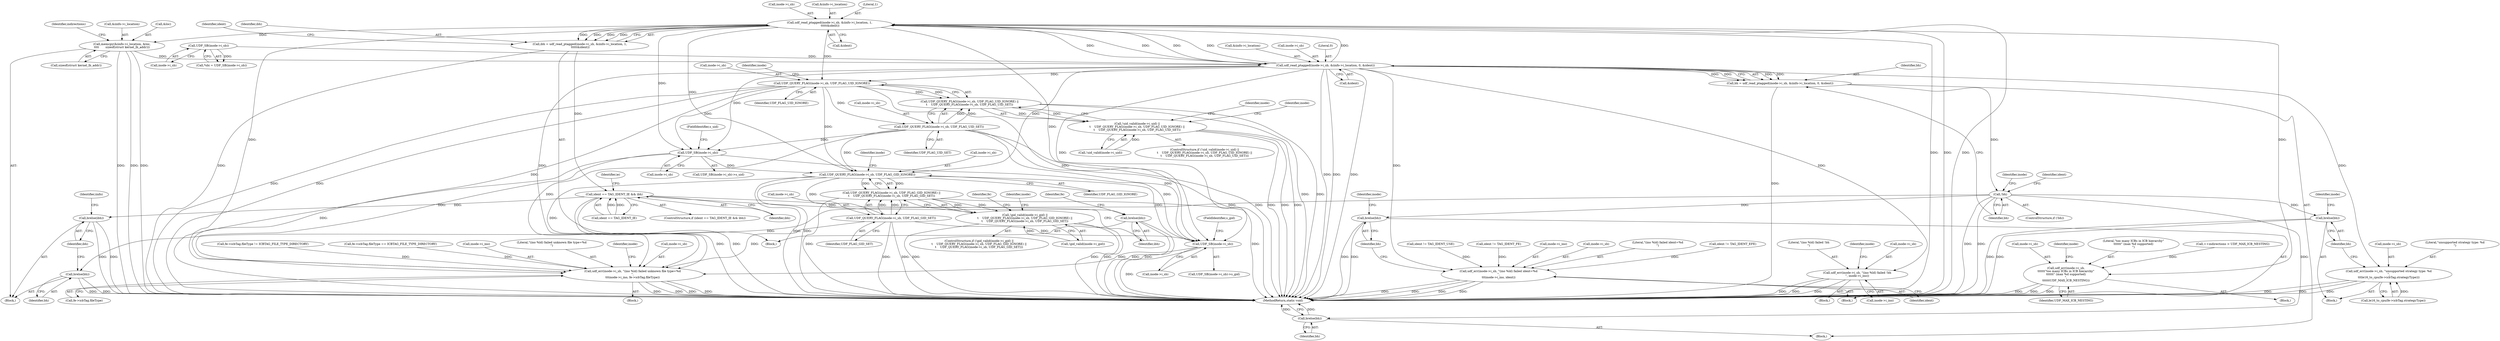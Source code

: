digraph "0_linux_c03aa9f6e1f938618e6db2e23afef0574efeeb65@API" {
"1000213" [label="(Call,udf_read_ptagged(inode->i_sb, &iinfo->i_location, 1,\n \t\t\t\t\t&ident))"];
"1000133" [label="(Call,udf_read_ptagged(inode->i_sb, &iinfo->i_location, 0, &ident))"];
"1000213" [label="(Call,udf_read_ptagged(inode->i_sb, &iinfo->i_location, 1,\n \t\t\t\t\t&ident))"];
"1000121" [label="(Call,UDF_SB(inode->i_sb))"];
"1000259" [label="(Call,memcpy(&iinfo->i_location, &loc,\n\t\t\t\t       sizeof(struct kernel_lb_addr)))"];
"1000131" [label="(Call,bh = udf_read_ptagged(inode->i_sb, &iinfo->i_location, 0, &ident))"];
"1000145" [label="(Call,!bh)"];
"1000181" [label="(Call,brelse(bh))"];
"1000255" [label="(Call,brelse(bh))"];
"1000308" [label="(Call,brelse(bh))"];
"1001143" [label="(Call,brelse(bh))"];
"1000148" [label="(Call,udf_err(inode->i_sb, \"(ino %ld) failed !bh\n\", inode->i_ino))"];
"1000172" [label="(Call,udf_err(inode->i_sb, \"(ino %ld) failed ident=%d\n\",\n\t\t\tinode->i_ino, ident))"];
"1000211" [label="(Call,ibh = udf_read_ptagged(inode->i_sb, &iinfo->i_location, 1,\n \t\t\t\t\t&ident))"];
"1000225" [label="(Call,ident == TAG_IDENT_IE && ibh)"];
"1000257" [label="(Call,brelse(ibh))"];
"1000284" [label="(Call,brelse(ibh))"];
"1000274" [label="(Call,udf_err(inode->i_sb,\n\t\t\t\t\t\t\"too many ICBs in ICB hierarchy\"\n\t\t\t\t\t\t\" (max %d supported)\n\",\n\t\t\t\t\t\tUDF_MAX_ICB_NESTING))"];
"1000574" [label="(Call,UDF_QUERY_FLAG(inode->i_sb, UDF_FLAG_UID_IGNORE))"];
"1000573" [label="(Call,UDF_QUERY_FLAG(inode->i_sb, UDF_FLAG_UID_IGNORE) ||\n\t    UDF_QUERY_FLAG(inode->i_sb, UDF_FLAG_UID_SET))"];
"1000567" [label="(Call,!uid_valid(inode->i_uid) ||\n\t    UDF_QUERY_FLAG(inode->i_sb, UDF_FLAG_UID_IGNORE) ||\n\t    UDF_QUERY_FLAG(inode->i_sb, UDF_FLAG_UID_SET))"];
"1000579" [label="(Call,UDF_QUERY_FLAG(inode->i_sb, UDF_FLAG_UID_SET))"];
"1000589" [label="(Call,UDF_SB(inode->i_sb))"];
"1000608" [label="(Call,UDF_QUERY_FLAG(inode->i_sb, UDF_FLAG_GID_IGNORE))"];
"1000607" [label="(Call,UDF_QUERY_FLAG(inode->i_sb, UDF_FLAG_GID_IGNORE) ||\n\t    UDF_QUERY_FLAG(inode->i_sb, UDF_FLAG_GID_SET))"];
"1000601" [label="(Call,!gid_valid(inode->i_gid) ||\n\t    UDF_QUERY_FLAG(inode->i_sb, UDF_FLAG_GID_IGNORE) ||\n\t    UDF_QUERY_FLAG(inode->i_sb, UDF_FLAG_GID_SET))"];
"1000613" [label="(Call,UDF_QUERY_FLAG(inode->i_sb, UDF_FLAG_GID_SET))"];
"1000623" [label="(Call,UDF_SB(inode->i_sb))"];
"1001087" [label="(Call,udf_err(inode->i_sb, \"(ino %ld) failed unknown file type=%d\n\",\n\t\t\tinode->i_ino, fe->icbTag.fileType))"];
"1000297" [label="(Call,udf_err(inode->i_sb, \"unsupported strategy type: %d\n\",\n\t\t\tle16_to_cpu(fe->icbTag.strategyType)))"];
"1000586" [label="(Identifier,inode)"];
"1000264" [label="(Call,&loc)"];
"1000211" [label="(Call,ibh = udf_read_ptagged(inode->i_sb, &iinfo->i_location, 1,\n \t\t\t\t\t&ident))"];
"1000119" [label="(Call,*sbi = UDF_SB(inode->i_sb))"];
"1000581" [label="(Identifier,inode)"];
"1000609" [label="(Call,inode->i_sb)"];
"1001088" [label="(Call,inode->i_sb)"];
"1000298" [label="(Call,inode->i_sb)"];
"1000608" [label="(Call,UDF_QUERY_FLAG(inode->i_sb, UDF_FLAG_GID_IGNORE))"];
"1000105" [label="(Block,)"];
"1000615" [label="(Identifier,inode)"];
"1000630" [label="(Call,fe->icbTag.fileType != ICBTAG_FILE_TYPE_DIRECTORY)"];
"1000132" [label="(Identifier,bh)"];
"1000224" [label="(ControlStructure,if (ident == TAG_IDENT_IE && ibh))"];
"1000578" [label="(Identifier,UDF_FLAG_UID_IGNORE)"];
"1000134" [label="(Call,inode->i_sb)"];
"1000309" [label="(Identifier,bh)"];
"1000296" [label="(Block,)"];
"1000588" [label="(Call,UDF_SB(inode->i_sb)->s_uid)"];
"1000627" [label="(FieldIdentifier,s_gid)"];
"1000302" [label="(Call,le16_to_cpu(fe->icbTag.strategyType))"];
"1000284" [label="(Call,brelse(ibh))"];
"1000607" [label="(Call,UDF_QUERY_FLAG(inode->i_sb, UDF_FLAG_GID_IGNORE) ||\n\t    UDF_QUERY_FLAG(inode->i_sb, UDF_FLAG_GID_SET))"];
"1000209" [label="(Block,)"];
"1000575" [label="(Call,inode->i_sb)"];
"1000612" [label="(Identifier,UDF_FLAG_GID_IGNORE)"];
"1000177" [label="(Call,inode->i_ino)"];
"1000225" [label="(Call,ident == TAG_IDENT_IE && ibh)"];
"1000285" [label="(Identifier,ibh)"];
"1000652" [label="(Call,fe->icbTag.fileType == ICBTAG_FILE_TYPE_DIRECTORY)"];
"1000257" [label="(Call,brelse(ibh))"];
"1001087" [label="(Call,udf_err(inode->i_sb, \"(ino %ld) failed unknown file type=%d\n\",\n\t\t\tinode->i_ino, fe->icbTag.fileType))"];
"1000590" [label="(Call,inode->i_sb)"];
"1000148" [label="(Call,udf_err(inode->i_sb, \"(ino %ld) failed !bh\n\", inode->i_ino))"];
"1000614" [label="(Call,inode->i_sb)"];
"1000567" [label="(Call,!uid_valid(inode->i_uid) ||\n\t    UDF_QUERY_FLAG(inode->i_sb, UDF_FLAG_UID_IGNORE) ||\n\t    UDF_QUERY_FLAG(inode->i_sb, UDF_FLAG_UID_SET))"];
"1000601" [label="(Call,!gid_valid(inode->i_gid) ||\n\t    UDF_QUERY_FLAG(inode->i_sb, UDF_FLAG_GID_IGNORE) ||\n\t    UDF_QUERY_FLAG(inode->i_sb, UDF_FLAG_GID_SET))"];
"1000623" [label="(Call,UDF_SB(inode->i_sb))"];
"1000633" [label="(Identifier,fe)"];
"1000142" [label="(Call,&ident)"];
"1000269" [label="(Call,++indirections > UDF_MAX_ICB_NESTING)"];
"1000297" [label="(Call,udf_err(inode->i_sb, \"unsupported strategy type: %d\n\",\n\t\t\tle16_to_cpu(fe->icbTag.strategyType)))"];
"1000149" [label="(Call,inode->i_sb)"];
"1001092" [label="(Call,inode->i_ino)"];
"1000311" [label="(Identifier,inode)"];
"1000317" [label="(Identifier,fe)"];
"1000212" [label="(Identifier,ibh)"];
"1000172" [label="(Call,udf_err(inode->i_sb, \"(ino %ld) failed ident=%d\n\",\n\t\t\tinode->i_ino, ident))"];
"1000589" [label="(Call,UDF_SB(inode->i_sb))"];
"1000568" [label="(Call,!uid_valid(inode->i_uid))"];
"1000173" [label="(Call,inode->i_sb)"];
"1000226" [label="(Call,ident == TAG_IDENT_IE)"];
"1000176" [label="(Literal,\"(ino %ld) failed ident=%d\n\")"];
"1000301" [label="(Literal,\"unsupported strategy type: %d\n\")"];
"1000133" [label="(Call,udf_read_ptagged(inode->i_sb, &iinfo->i_location, 0, &ident))"];
"1000184" [label="(Identifier,inode)"];
"1000275" [label="(Call,inode->i_sb)"];
"1000259" [label="(Call,memcpy(&iinfo->i_location, &loc,\n\t\t\t\t       sizeof(struct kernel_lb_addr)))"];
"1000121" [label="(Call,UDF_SB(inode->i_sb))"];
"1001095" [label="(Call,fe->icbTag.fileType)"];
"1001091" [label="(Literal,\"(ino %ld) failed unknown file type=%d\n\")"];
"1000214" [label="(Call,inode->i_sb)"];
"1000217" [label="(Call,&iinfo->i_location)"];
"1000255" [label="(Call,brelse(bh))"];
"1000274" [label="(Call,udf_err(inode->i_sb,\n\t\t\t\t\t\t\"too many ICBs in ICB hierarchy\"\n\t\t\t\t\t\t\" (max %d supported)\n\",\n\t\t\t\t\t\tUDF_MAX_ICB_NESTING))"];
"1000271" [label="(Identifier,indirections)"];
"1001101" [label="(Identifier,inode)"];
"1001143" [label="(Call,brelse(bh))"];
"1000254" [label="(Block,)"];
"1000165" [label="(Call,ident != TAG_IDENT_EFE)"];
"1000580" [label="(Call,inode->i_sb)"];
"1000162" [label="(Identifier,ident)"];
"1000266" [label="(Call,sizeof(struct kernel_lb_addr))"];
"1000273" [label="(Block,)"];
"1000281" [label="(Identifier,inode)"];
"1000171" [label="(Block,)"];
"1000122" [label="(Call,inode->i_sb)"];
"1000144" [label="(ControlStructure,if (!bh))"];
"1000260" [label="(Call,&iinfo->i_location)"];
"1000147" [label="(Block,)"];
"1000141" [label="(Literal,0)"];
"1000595" [label="(Identifier,inode)"];
"1000617" [label="(Identifier,UDF_FLAG_GID_SET)"];
"1000150" [label="(Identifier,inode)"];
"1000308" [label="(Call,brelse(bh))"];
"1000168" [label="(Call,ident != TAG_IDENT_USE)"];
"1000222" [label="(Call,&ident)"];
"1000227" [label="(Identifier,ident)"];
"1000152" [label="(Literal,\"(ino %ld) failed !bh\n\")"];
"1000137" [label="(Call,&iinfo->i_location)"];
"1000153" [label="(Call,inode->i_ino)"];
"1000221" [label="(Literal,1)"];
"1000622" [label="(Call,UDF_SB(inode->i_sb)->s_gid)"];
"1000145" [label="(Call,!bh)"];
"1000624" [label="(Call,inode->i_sb)"];
"1000573" [label="(Call,UDF_QUERY_FLAG(inode->i_sb, UDF_FLAG_UID_IGNORE) ||\n\t    UDF_QUERY_FLAG(inode->i_sb, UDF_FLAG_UID_SET))"];
"1000213" [label="(Call,udf_read_ptagged(inode->i_sb, &iinfo->i_location, 1,\n \t\t\t\t\t&ident))"];
"1001145" [label="(MethodReturn,static void)"];
"1000161" [label="(Call,ident != TAG_IDENT_FE)"];
"1000613" [label="(Call,UDF_QUERY_FLAG(inode->i_sb, UDF_FLAG_GID_SET))"];
"1000258" [label="(Identifier,ibh)"];
"1000262" [label="(Identifier,iinfo)"];
"1000157" [label="(Identifier,inode)"];
"1000180" [label="(Identifier,ident)"];
"1000256" [label="(Identifier,bh)"];
"1001144" [label="(Identifier,bh)"];
"1000566" [label="(ControlStructure,if (!uid_valid(inode->i_uid) ||\n\t    UDF_QUERY_FLAG(inode->i_sb, UDF_FLAG_UID_IGNORE) ||\n\t    UDF_QUERY_FLAG(inode->i_sb, UDF_FLAG_UID_SET)))"];
"1000583" [label="(Identifier,UDF_FLAG_UID_SET)"];
"1000620" [label="(Identifier,inode)"];
"1000602" [label="(Call,!gid_valid(inode->i_gid))"];
"1000593" [label="(FieldIdentifier,s_uid)"];
"1000574" [label="(Call,UDF_QUERY_FLAG(inode->i_sb, UDF_FLAG_UID_IGNORE))"];
"1000181" [label="(Call,brelse(bh))"];
"1000579" [label="(Call,UDF_QUERY_FLAG(inode->i_sb, UDF_FLAG_UID_SET))"];
"1000278" [label="(Literal,\"too many ICBs in ICB hierarchy\"\n\t\t\t\t\t\t\" (max %d supported)\n\")"];
"1000131" [label="(Call,bh = udf_read_ptagged(inode->i_sb, &iinfo->i_location, 0, &ident))"];
"1000950" [label="(Block,)"];
"1000182" [label="(Identifier,bh)"];
"1000234" [label="(Identifier,ie)"];
"1000146" [label="(Identifier,bh)"];
"1000279" [label="(Identifier,UDF_MAX_ICB_NESTING)"];
"1000600" [label="(ControlStructure,if (!gid_valid(inode->i_gid) ||\n\t    UDF_QUERY_FLAG(inode->i_sb, UDF_FLAG_GID_IGNORE) ||\n\t    UDF_QUERY_FLAG(inode->i_sb, UDF_FLAG_GID_SET)))"];
"1000229" [label="(Identifier,ibh)"];
"1000213" -> "1000211"  [label="AST: "];
"1000213" -> "1000222"  [label="CFG: "];
"1000214" -> "1000213"  [label="AST: "];
"1000217" -> "1000213"  [label="AST: "];
"1000221" -> "1000213"  [label="AST: "];
"1000222" -> "1000213"  [label="AST: "];
"1000211" -> "1000213"  [label="CFG: "];
"1000213" -> "1001145"  [label="DDG: "];
"1000213" -> "1001145"  [label="DDG: "];
"1000213" -> "1001145"  [label="DDG: "];
"1000213" -> "1000133"  [label="DDG: "];
"1000213" -> "1000133"  [label="DDG: "];
"1000213" -> "1000211"  [label="DDG: "];
"1000213" -> "1000211"  [label="DDG: "];
"1000213" -> "1000211"  [label="DDG: "];
"1000213" -> "1000211"  [label="DDG: "];
"1000133" -> "1000213"  [label="DDG: "];
"1000133" -> "1000213"  [label="DDG: "];
"1000133" -> "1000213"  [label="DDG: "];
"1000213" -> "1000259"  [label="DDG: "];
"1000213" -> "1000274"  [label="DDG: "];
"1000213" -> "1000574"  [label="DDG: "];
"1000213" -> "1000589"  [label="DDG: "];
"1000213" -> "1000608"  [label="DDG: "];
"1000213" -> "1000623"  [label="DDG: "];
"1000213" -> "1001087"  [label="DDG: "];
"1000133" -> "1000131"  [label="AST: "];
"1000133" -> "1000142"  [label="CFG: "];
"1000134" -> "1000133"  [label="AST: "];
"1000137" -> "1000133"  [label="AST: "];
"1000141" -> "1000133"  [label="AST: "];
"1000142" -> "1000133"  [label="AST: "];
"1000131" -> "1000133"  [label="CFG: "];
"1000133" -> "1001145"  [label="DDG: "];
"1000133" -> "1001145"  [label="DDG: "];
"1000133" -> "1001145"  [label="DDG: "];
"1000133" -> "1000131"  [label="DDG: "];
"1000133" -> "1000131"  [label="DDG: "];
"1000133" -> "1000131"  [label="DDG: "];
"1000133" -> "1000131"  [label="DDG: "];
"1000121" -> "1000133"  [label="DDG: "];
"1000259" -> "1000133"  [label="DDG: "];
"1000133" -> "1000148"  [label="DDG: "];
"1000133" -> "1000172"  [label="DDG: "];
"1000133" -> "1000297"  [label="DDG: "];
"1000133" -> "1000574"  [label="DDG: "];
"1000133" -> "1000589"  [label="DDG: "];
"1000133" -> "1000608"  [label="DDG: "];
"1000133" -> "1000623"  [label="DDG: "];
"1000133" -> "1001087"  [label="DDG: "];
"1000121" -> "1000119"  [label="AST: "];
"1000121" -> "1000122"  [label="CFG: "];
"1000122" -> "1000121"  [label="AST: "];
"1000119" -> "1000121"  [label="CFG: "];
"1000121" -> "1000119"  [label="DDG: "];
"1000259" -> "1000254"  [label="AST: "];
"1000259" -> "1000266"  [label="CFG: "];
"1000260" -> "1000259"  [label="AST: "];
"1000264" -> "1000259"  [label="AST: "];
"1000266" -> "1000259"  [label="AST: "];
"1000271" -> "1000259"  [label="CFG: "];
"1000259" -> "1001145"  [label="DDG: "];
"1000259" -> "1001145"  [label="DDG: "];
"1000259" -> "1001145"  [label="DDG: "];
"1000131" -> "1000105"  [label="AST: "];
"1000132" -> "1000131"  [label="AST: "];
"1000146" -> "1000131"  [label="CFG: "];
"1000131" -> "1001145"  [label="DDG: "];
"1000131" -> "1000145"  [label="DDG: "];
"1000145" -> "1000144"  [label="AST: "];
"1000145" -> "1000146"  [label="CFG: "];
"1000146" -> "1000145"  [label="AST: "];
"1000150" -> "1000145"  [label="CFG: "];
"1000162" -> "1000145"  [label="CFG: "];
"1000145" -> "1001145"  [label="DDG: "];
"1000145" -> "1001145"  [label="DDG: "];
"1000145" -> "1000181"  [label="DDG: "];
"1000145" -> "1000255"  [label="DDG: "];
"1000145" -> "1000308"  [label="DDG: "];
"1000145" -> "1001143"  [label="DDG: "];
"1000181" -> "1000171"  [label="AST: "];
"1000181" -> "1000182"  [label="CFG: "];
"1000182" -> "1000181"  [label="AST: "];
"1000184" -> "1000181"  [label="CFG: "];
"1000181" -> "1001145"  [label="DDG: "];
"1000181" -> "1001145"  [label="DDG: "];
"1000255" -> "1000254"  [label="AST: "];
"1000255" -> "1000256"  [label="CFG: "];
"1000256" -> "1000255"  [label="AST: "];
"1000258" -> "1000255"  [label="CFG: "];
"1000255" -> "1001145"  [label="DDG: "];
"1000255" -> "1001145"  [label="DDG: "];
"1000308" -> "1000296"  [label="AST: "];
"1000308" -> "1000309"  [label="CFG: "];
"1000309" -> "1000308"  [label="AST: "];
"1000311" -> "1000308"  [label="CFG: "];
"1000308" -> "1001145"  [label="DDG: "];
"1000308" -> "1001145"  [label="DDG: "];
"1001143" -> "1000105"  [label="AST: "];
"1001143" -> "1001144"  [label="CFG: "];
"1001144" -> "1001143"  [label="AST: "];
"1001145" -> "1001143"  [label="CFG: "];
"1001143" -> "1001145"  [label="DDG: "];
"1001143" -> "1001145"  [label="DDG: "];
"1000148" -> "1000147"  [label="AST: "];
"1000148" -> "1000153"  [label="CFG: "];
"1000149" -> "1000148"  [label="AST: "];
"1000152" -> "1000148"  [label="AST: "];
"1000153" -> "1000148"  [label="AST: "];
"1000157" -> "1000148"  [label="CFG: "];
"1000148" -> "1001145"  [label="DDG: "];
"1000148" -> "1001145"  [label="DDG: "];
"1000148" -> "1001145"  [label="DDG: "];
"1000172" -> "1000171"  [label="AST: "];
"1000172" -> "1000180"  [label="CFG: "];
"1000173" -> "1000172"  [label="AST: "];
"1000176" -> "1000172"  [label="AST: "];
"1000177" -> "1000172"  [label="AST: "];
"1000180" -> "1000172"  [label="AST: "];
"1000182" -> "1000172"  [label="CFG: "];
"1000172" -> "1001145"  [label="DDG: "];
"1000172" -> "1001145"  [label="DDG: "];
"1000172" -> "1001145"  [label="DDG: "];
"1000172" -> "1001145"  [label="DDG: "];
"1000168" -> "1000172"  [label="DDG: "];
"1000165" -> "1000172"  [label="DDG: "];
"1000161" -> "1000172"  [label="DDG: "];
"1000211" -> "1000209"  [label="AST: "];
"1000212" -> "1000211"  [label="AST: "];
"1000227" -> "1000211"  [label="CFG: "];
"1000211" -> "1001145"  [label="DDG: "];
"1000211" -> "1000225"  [label="DDG: "];
"1000225" -> "1000224"  [label="AST: "];
"1000225" -> "1000226"  [label="CFG: "];
"1000225" -> "1000229"  [label="CFG: "];
"1000226" -> "1000225"  [label="AST: "];
"1000229" -> "1000225"  [label="AST: "];
"1000234" -> "1000225"  [label="CFG: "];
"1000285" -> "1000225"  [label="CFG: "];
"1000225" -> "1001145"  [label="DDG: "];
"1000225" -> "1001145"  [label="DDG: "];
"1000226" -> "1000225"  [label="DDG: "];
"1000226" -> "1000225"  [label="DDG: "];
"1000225" -> "1000257"  [label="DDG: "];
"1000225" -> "1000284"  [label="DDG: "];
"1000257" -> "1000254"  [label="AST: "];
"1000257" -> "1000258"  [label="CFG: "];
"1000258" -> "1000257"  [label="AST: "];
"1000262" -> "1000257"  [label="CFG: "];
"1000257" -> "1001145"  [label="DDG: "];
"1000257" -> "1001145"  [label="DDG: "];
"1000284" -> "1000209"  [label="AST: "];
"1000284" -> "1000285"  [label="CFG: "];
"1000285" -> "1000284"  [label="AST: "];
"1000317" -> "1000284"  [label="CFG: "];
"1000284" -> "1001145"  [label="DDG: "];
"1000284" -> "1001145"  [label="DDG: "];
"1000274" -> "1000273"  [label="AST: "];
"1000274" -> "1000279"  [label="CFG: "];
"1000275" -> "1000274"  [label="AST: "];
"1000278" -> "1000274"  [label="AST: "];
"1000279" -> "1000274"  [label="AST: "];
"1000281" -> "1000274"  [label="CFG: "];
"1000274" -> "1001145"  [label="DDG: "];
"1000274" -> "1001145"  [label="DDG: "];
"1000274" -> "1001145"  [label="DDG: "];
"1000269" -> "1000274"  [label="DDG: "];
"1000574" -> "1000573"  [label="AST: "];
"1000574" -> "1000578"  [label="CFG: "];
"1000575" -> "1000574"  [label="AST: "];
"1000578" -> "1000574"  [label="AST: "];
"1000581" -> "1000574"  [label="CFG: "];
"1000573" -> "1000574"  [label="CFG: "];
"1000574" -> "1001145"  [label="DDG: "];
"1000574" -> "1001145"  [label="DDG: "];
"1000574" -> "1000573"  [label="DDG: "];
"1000574" -> "1000573"  [label="DDG: "];
"1000574" -> "1000579"  [label="DDG: "];
"1000574" -> "1000589"  [label="DDG: "];
"1000574" -> "1000608"  [label="DDG: "];
"1000574" -> "1000623"  [label="DDG: "];
"1000574" -> "1001087"  [label="DDG: "];
"1000573" -> "1000567"  [label="AST: "];
"1000573" -> "1000579"  [label="CFG: "];
"1000579" -> "1000573"  [label="AST: "];
"1000567" -> "1000573"  [label="CFG: "];
"1000573" -> "1001145"  [label="DDG: "];
"1000573" -> "1001145"  [label="DDG: "];
"1000573" -> "1000567"  [label="DDG: "];
"1000573" -> "1000567"  [label="DDG: "];
"1000579" -> "1000573"  [label="DDG: "];
"1000579" -> "1000573"  [label="DDG: "];
"1000567" -> "1000566"  [label="AST: "];
"1000567" -> "1000568"  [label="CFG: "];
"1000568" -> "1000567"  [label="AST: "];
"1000586" -> "1000567"  [label="CFG: "];
"1000595" -> "1000567"  [label="CFG: "];
"1000567" -> "1001145"  [label="DDG: "];
"1000567" -> "1001145"  [label="DDG: "];
"1000567" -> "1001145"  [label="DDG: "];
"1000568" -> "1000567"  [label="DDG: "];
"1000579" -> "1000583"  [label="CFG: "];
"1000580" -> "1000579"  [label="AST: "];
"1000583" -> "1000579"  [label="AST: "];
"1000579" -> "1001145"  [label="DDG: "];
"1000579" -> "1001145"  [label="DDG: "];
"1000579" -> "1000589"  [label="DDG: "];
"1000579" -> "1000608"  [label="DDG: "];
"1000579" -> "1000623"  [label="DDG: "];
"1000579" -> "1001087"  [label="DDG: "];
"1000589" -> "1000588"  [label="AST: "];
"1000589" -> "1000590"  [label="CFG: "];
"1000590" -> "1000589"  [label="AST: "];
"1000593" -> "1000589"  [label="CFG: "];
"1000589" -> "1001145"  [label="DDG: "];
"1000589" -> "1000608"  [label="DDG: "];
"1000589" -> "1000623"  [label="DDG: "];
"1000589" -> "1001087"  [label="DDG: "];
"1000608" -> "1000607"  [label="AST: "];
"1000608" -> "1000612"  [label="CFG: "];
"1000609" -> "1000608"  [label="AST: "];
"1000612" -> "1000608"  [label="AST: "];
"1000615" -> "1000608"  [label="CFG: "];
"1000607" -> "1000608"  [label="CFG: "];
"1000608" -> "1001145"  [label="DDG: "];
"1000608" -> "1001145"  [label="DDG: "];
"1000608" -> "1000607"  [label="DDG: "];
"1000608" -> "1000607"  [label="DDG: "];
"1000608" -> "1000613"  [label="DDG: "];
"1000608" -> "1000623"  [label="DDG: "];
"1000608" -> "1001087"  [label="DDG: "];
"1000607" -> "1000601"  [label="AST: "];
"1000607" -> "1000613"  [label="CFG: "];
"1000613" -> "1000607"  [label="AST: "];
"1000601" -> "1000607"  [label="CFG: "];
"1000607" -> "1001145"  [label="DDG: "];
"1000607" -> "1001145"  [label="DDG: "];
"1000607" -> "1000601"  [label="DDG: "];
"1000607" -> "1000601"  [label="DDG: "];
"1000613" -> "1000607"  [label="DDG: "];
"1000613" -> "1000607"  [label="DDG: "];
"1000601" -> "1000600"  [label="AST: "];
"1000601" -> "1000602"  [label="CFG: "];
"1000602" -> "1000601"  [label="AST: "];
"1000620" -> "1000601"  [label="CFG: "];
"1000633" -> "1000601"  [label="CFG: "];
"1000601" -> "1001145"  [label="DDG: "];
"1000601" -> "1001145"  [label="DDG: "];
"1000601" -> "1001145"  [label="DDG: "];
"1000602" -> "1000601"  [label="DDG: "];
"1000613" -> "1000617"  [label="CFG: "];
"1000614" -> "1000613"  [label="AST: "];
"1000617" -> "1000613"  [label="AST: "];
"1000613" -> "1001145"  [label="DDG: "];
"1000613" -> "1001145"  [label="DDG: "];
"1000613" -> "1000623"  [label="DDG: "];
"1000613" -> "1001087"  [label="DDG: "];
"1000623" -> "1000622"  [label="AST: "];
"1000623" -> "1000624"  [label="CFG: "];
"1000624" -> "1000623"  [label="AST: "];
"1000627" -> "1000623"  [label="CFG: "];
"1000623" -> "1001145"  [label="DDG: "];
"1000623" -> "1001087"  [label="DDG: "];
"1001087" -> "1000950"  [label="AST: "];
"1001087" -> "1001095"  [label="CFG: "];
"1001088" -> "1001087"  [label="AST: "];
"1001091" -> "1001087"  [label="AST: "];
"1001092" -> "1001087"  [label="AST: "];
"1001095" -> "1001087"  [label="AST: "];
"1001101" -> "1001087"  [label="CFG: "];
"1001087" -> "1001145"  [label="DDG: "];
"1001087" -> "1001145"  [label="DDG: "];
"1001087" -> "1001145"  [label="DDG: "];
"1001087" -> "1001145"  [label="DDG: "];
"1000630" -> "1001087"  [label="DDG: "];
"1000652" -> "1001087"  [label="DDG: "];
"1000297" -> "1000296"  [label="AST: "];
"1000297" -> "1000302"  [label="CFG: "];
"1000298" -> "1000297"  [label="AST: "];
"1000301" -> "1000297"  [label="AST: "];
"1000302" -> "1000297"  [label="AST: "];
"1000309" -> "1000297"  [label="CFG: "];
"1000297" -> "1001145"  [label="DDG: "];
"1000297" -> "1001145"  [label="DDG: "];
"1000297" -> "1001145"  [label="DDG: "];
"1000302" -> "1000297"  [label="DDG: "];
}
